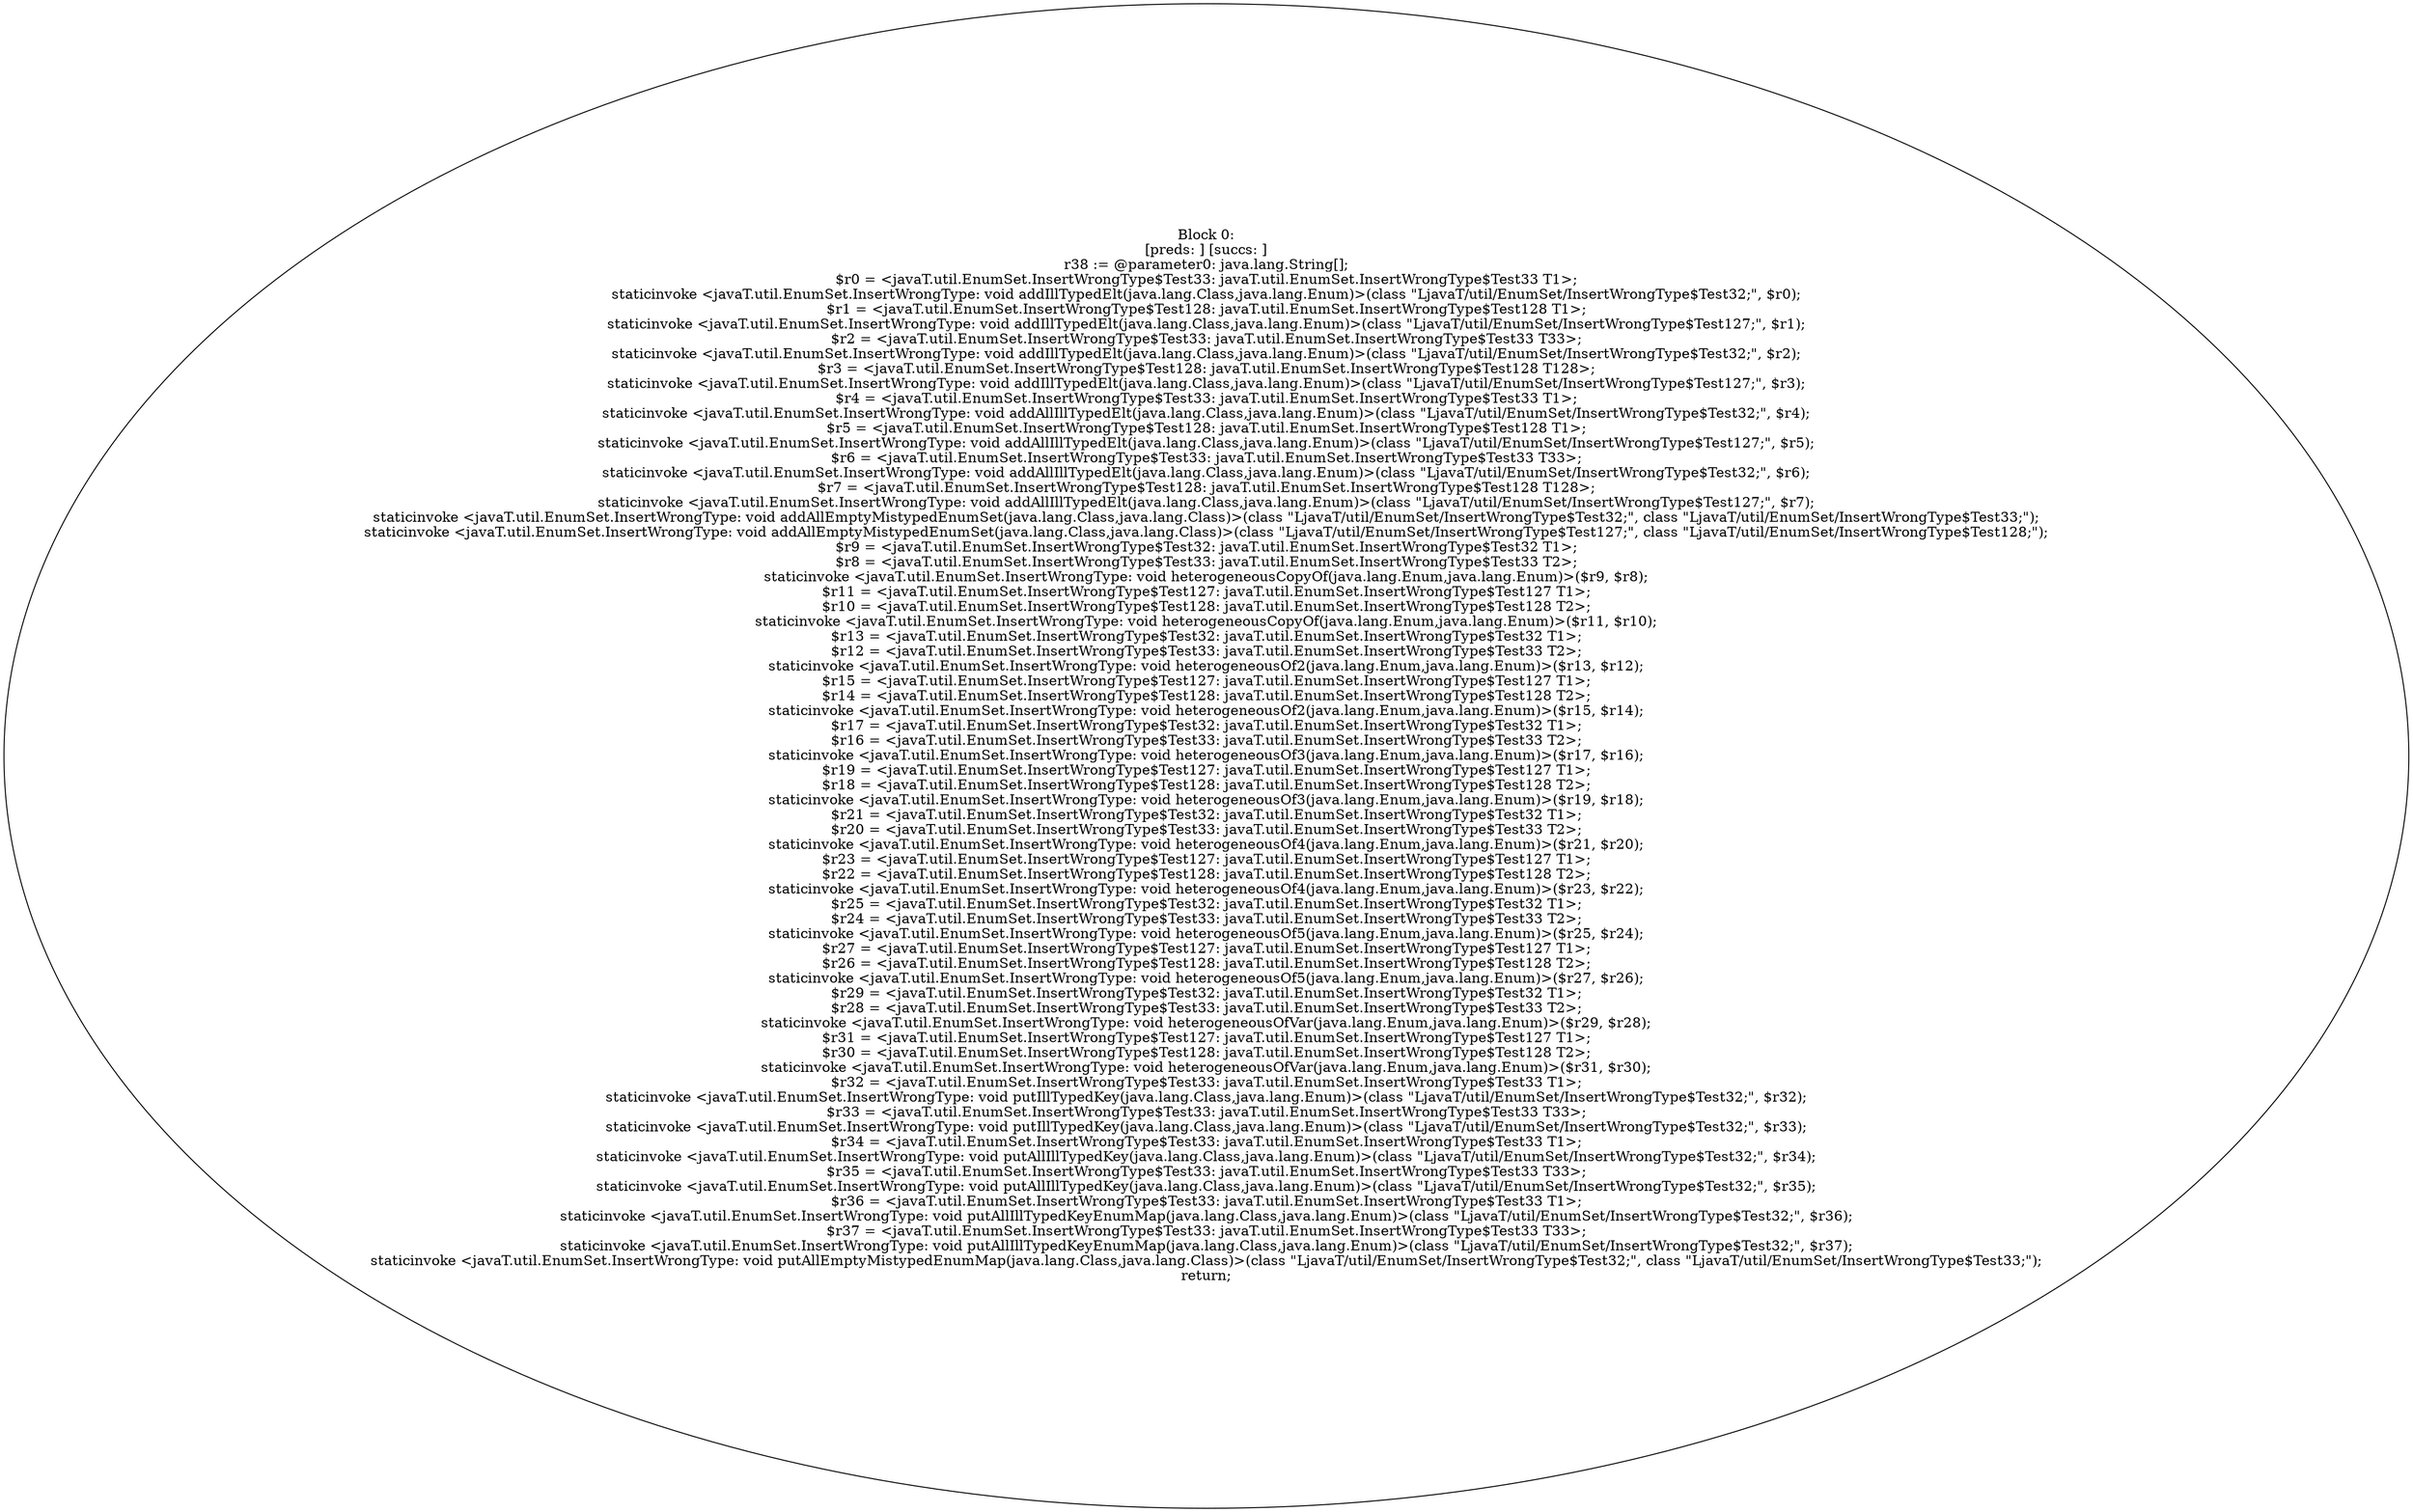 digraph "unitGraph" {
    "Block 0:
[preds: ] [succs: ]
r38 := @parameter0: java.lang.String[];
$r0 = <javaT.util.EnumSet.InsertWrongType$Test33: javaT.util.EnumSet.InsertWrongType$Test33 T1>;
staticinvoke <javaT.util.EnumSet.InsertWrongType: void addIllTypedElt(java.lang.Class,java.lang.Enum)>(class \"LjavaT/util/EnumSet/InsertWrongType$Test32;\", $r0);
$r1 = <javaT.util.EnumSet.InsertWrongType$Test128: javaT.util.EnumSet.InsertWrongType$Test128 T1>;
staticinvoke <javaT.util.EnumSet.InsertWrongType: void addIllTypedElt(java.lang.Class,java.lang.Enum)>(class \"LjavaT/util/EnumSet/InsertWrongType$Test127;\", $r1);
$r2 = <javaT.util.EnumSet.InsertWrongType$Test33: javaT.util.EnumSet.InsertWrongType$Test33 T33>;
staticinvoke <javaT.util.EnumSet.InsertWrongType: void addIllTypedElt(java.lang.Class,java.lang.Enum)>(class \"LjavaT/util/EnumSet/InsertWrongType$Test32;\", $r2);
$r3 = <javaT.util.EnumSet.InsertWrongType$Test128: javaT.util.EnumSet.InsertWrongType$Test128 T128>;
staticinvoke <javaT.util.EnumSet.InsertWrongType: void addIllTypedElt(java.lang.Class,java.lang.Enum)>(class \"LjavaT/util/EnumSet/InsertWrongType$Test127;\", $r3);
$r4 = <javaT.util.EnumSet.InsertWrongType$Test33: javaT.util.EnumSet.InsertWrongType$Test33 T1>;
staticinvoke <javaT.util.EnumSet.InsertWrongType: void addAllIllTypedElt(java.lang.Class,java.lang.Enum)>(class \"LjavaT/util/EnumSet/InsertWrongType$Test32;\", $r4);
$r5 = <javaT.util.EnumSet.InsertWrongType$Test128: javaT.util.EnumSet.InsertWrongType$Test128 T1>;
staticinvoke <javaT.util.EnumSet.InsertWrongType: void addAllIllTypedElt(java.lang.Class,java.lang.Enum)>(class \"LjavaT/util/EnumSet/InsertWrongType$Test127;\", $r5);
$r6 = <javaT.util.EnumSet.InsertWrongType$Test33: javaT.util.EnumSet.InsertWrongType$Test33 T33>;
staticinvoke <javaT.util.EnumSet.InsertWrongType: void addAllIllTypedElt(java.lang.Class,java.lang.Enum)>(class \"LjavaT/util/EnumSet/InsertWrongType$Test32;\", $r6);
$r7 = <javaT.util.EnumSet.InsertWrongType$Test128: javaT.util.EnumSet.InsertWrongType$Test128 T128>;
staticinvoke <javaT.util.EnumSet.InsertWrongType: void addAllIllTypedElt(java.lang.Class,java.lang.Enum)>(class \"LjavaT/util/EnumSet/InsertWrongType$Test127;\", $r7);
staticinvoke <javaT.util.EnumSet.InsertWrongType: void addAllEmptyMistypedEnumSet(java.lang.Class,java.lang.Class)>(class \"LjavaT/util/EnumSet/InsertWrongType$Test32;\", class \"LjavaT/util/EnumSet/InsertWrongType$Test33;\");
staticinvoke <javaT.util.EnumSet.InsertWrongType: void addAllEmptyMistypedEnumSet(java.lang.Class,java.lang.Class)>(class \"LjavaT/util/EnumSet/InsertWrongType$Test127;\", class \"LjavaT/util/EnumSet/InsertWrongType$Test128;\");
$r9 = <javaT.util.EnumSet.InsertWrongType$Test32: javaT.util.EnumSet.InsertWrongType$Test32 T1>;
$r8 = <javaT.util.EnumSet.InsertWrongType$Test33: javaT.util.EnumSet.InsertWrongType$Test33 T2>;
staticinvoke <javaT.util.EnumSet.InsertWrongType: void heterogeneousCopyOf(java.lang.Enum,java.lang.Enum)>($r9, $r8);
$r11 = <javaT.util.EnumSet.InsertWrongType$Test127: javaT.util.EnumSet.InsertWrongType$Test127 T1>;
$r10 = <javaT.util.EnumSet.InsertWrongType$Test128: javaT.util.EnumSet.InsertWrongType$Test128 T2>;
staticinvoke <javaT.util.EnumSet.InsertWrongType: void heterogeneousCopyOf(java.lang.Enum,java.lang.Enum)>($r11, $r10);
$r13 = <javaT.util.EnumSet.InsertWrongType$Test32: javaT.util.EnumSet.InsertWrongType$Test32 T1>;
$r12 = <javaT.util.EnumSet.InsertWrongType$Test33: javaT.util.EnumSet.InsertWrongType$Test33 T2>;
staticinvoke <javaT.util.EnumSet.InsertWrongType: void heterogeneousOf2(java.lang.Enum,java.lang.Enum)>($r13, $r12);
$r15 = <javaT.util.EnumSet.InsertWrongType$Test127: javaT.util.EnumSet.InsertWrongType$Test127 T1>;
$r14 = <javaT.util.EnumSet.InsertWrongType$Test128: javaT.util.EnumSet.InsertWrongType$Test128 T2>;
staticinvoke <javaT.util.EnumSet.InsertWrongType: void heterogeneousOf2(java.lang.Enum,java.lang.Enum)>($r15, $r14);
$r17 = <javaT.util.EnumSet.InsertWrongType$Test32: javaT.util.EnumSet.InsertWrongType$Test32 T1>;
$r16 = <javaT.util.EnumSet.InsertWrongType$Test33: javaT.util.EnumSet.InsertWrongType$Test33 T2>;
staticinvoke <javaT.util.EnumSet.InsertWrongType: void heterogeneousOf3(java.lang.Enum,java.lang.Enum)>($r17, $r16);
$r19 = <javaT.util.EnumSet.InsertWrongType$Test127: javaT.util.EnumSet.InsertWrongType$Test127 T1>;
$r18 = <javaT.util.EnumSet.InsertWrongType$Test128: javaT.util.EnumSet.InsertWrongType$Test128 T2>;
staticinvoke <javaT.util.EnumSet.InsertWrongType: void heterogeneousOf3(java.lang.Enum,java.lang.Enum)>($r19, $r18);
$r21 = <javaT.util.EnumSet.InsertWrongType$Test32: javaT.util.EnumSet.InsertWrongType$Test32 T1>;
$r20 = <javaT.util.EnumSet.InsertWrongType$Test33: javaT.util.EnumSet.InsertWrongType$Test33 T2>;
staticinvoke <javaT.util.EnumSet.InsertWrongType: void heterogeneousOf4(java.lang.Enum,java.lang.Enum)>($r21, $r20);
$r23 = <javaT.util.EnumSet.InsertWrongType$Test127: javaT.util.EnumSet.InsertWrongType$Test127 T1>;
$r22 = <javaT.util.EnumSet.InsertWrongType$Test128: javaT.util.EnumSet.InsertWrongType$Test128 T2>;
staticinvoke <javaT.util.EnumSet.InsertWrongType: void heterogeneousOf4(java.lang.Enum,java.lang.Enum)>($r23, $r22);
$r25 = <javaT.util.EnumSet.InsertWrongType$Test32: javaT.util.EnumSet.InsertWrongType$Test32 T1>;
$r24 = <javaT.util.EnumSet.InsertWrongType$Test33: javaT.util.EnumSet.InsertWrongType$Test33 T2>;
staticinvoke <javaT.util.EnumSet.InsertWrongType: void heterogeneousOf5(java.lang.Enum,java.lang.Enum)>($r25, $r24);
$r27 = <javaT.util.EnumSet.InsertWrongType$Test127: javaT.util.EnumSet.InsertWrongType$Test127 T1>;
$r26 = <javaT.util.EnumSet.InsertWrongType$Test128: javaT.util.EnumSet.InsertWrongType$Test128 T2>;
staticinvoke <javaT.util.EnumSet.InsertWrongType: void heterogeneousOf5(java.lang.Enum,java.lang.Enum)>($r27, $r26);
$r29 = <javaT.util.EnumSet.InsertWrongType$Test32: javaT.util.EnumSet.InsertWrongType$Test32 T1>;
$r28 = <javaT.util.EnumSet.InsertWrongType$Test33: javaT.util.EnumSet.InsertWrongType$Test33 T2>;
staticinvoke <javaT.util.EnumSet.InsertWrongType: void heterogeneousOfVar(java.lang.Enum,java.lang.Enum)>($r29, $r28);
$r31 = <javaT.util.EnumSet.InsertWrongType$Test127: javaT.util.EnumSet.InsertWrongType$Test127 T1>;
$r30 = <javaT.util.EnumSet.InsertWrongType$Test128: javaT.util.EnumSet.InsertWrongType$Test128 T2>;
staticinvoke <javaT.util.EnumSet.InsertWrongType: void heterogeneousOfVar(java.lang.Enum,java.lang.Enum)>($r31, $r30);
$r32 = <javaT.util.EnumSet.InsertWrongType$Test33: javaT.util.EnumSet.InsertWrongType$Test33 T1>;
staticinvoke <javaT.util.EnumSet.InsertWrongType: void putIllTypedKey(java.lang.Class,java.lang.Enum)>(class \"LjavaT/util/EnumSet/InsertWrongType$Test32;\", $r32);
$r33 = <javaT.util.EnumSet.InsertWrongType$Test33: javaT.util.EnumSet.InsertWrongType$Test33 T33>;
staticinvoke <javaT.util.EnumSet.InsertWrongType: void putIllTypedKey(java.lang.Class,java.lang.Enum)>(class \"LjavaT/util/EnumSet/InsertWrongType$Test32;\", $r33);
$r34 = <javaT.util.EnumSet.InsertWrongType$Test33: javaT.util.EnumSet.InsertWrongType$Test33 T1>;
staticinvoke <javaT.util.EnumSet.InsertWrongType: void putAllIllTypedKey(java.lang.Class,java.lang.Enum)>(class \"LjavaT/util/EnumSet/InsertWrongType$Test32;\", $r34);
$r35 = <javaT.util.EnumSet.InsertWrongType$Test33: javaT.util.EnumSet.InsertWrongType$Test33 T33>;
staticinvoke <javaT.util.EnumSet.InsertWrongType: void putAllIllTypedKey(java.lang.Class,java.lang.Enum)>(class \"LjavaT/util/EnumSet/InsertWrongType$Test32;\", $r35);
$r36 = <javaT.util.EnumSet.InsertWrongType$Test33: javaT.util.EnumSet.InsertWrongType$Test33 T1>;
staticinvoke <javaT.util.EnumSet.InsertWrongType: void putAllIllTypedKeyEnumMap(java.lang.Class,java.lang.Enum)>(class \"LjavaT/util/EnumSet/InsertWrongType$Test32;\", $r36);
$r37 = <javaT.util.EnumSet.InsertWrongType$Test33: javaT.util.EnumSet.InsertWrongType$Test33 T33>;
staticinvoke <javaT.util.EnumSet.InsertWrongType: void putAllIllTypedKeyEnumMap(java.lang.Class,java.lang.Enum)>(class \"LjavaT/util/EnumSet/InsertWrongType$Test32;\", $r37);
staticinvoke <javaT.util.EnumSet.InsertWrongType: void putAllEmptyMistypedEnumMap(java.lang.Class,java.lang.Class)>(class \"LjavaT/util/EnumSet/InsertWrongType$Test32;\", class \"LjavaT/util/EnumSet/InsertWrongType$Test33;\");
return;
"
}
